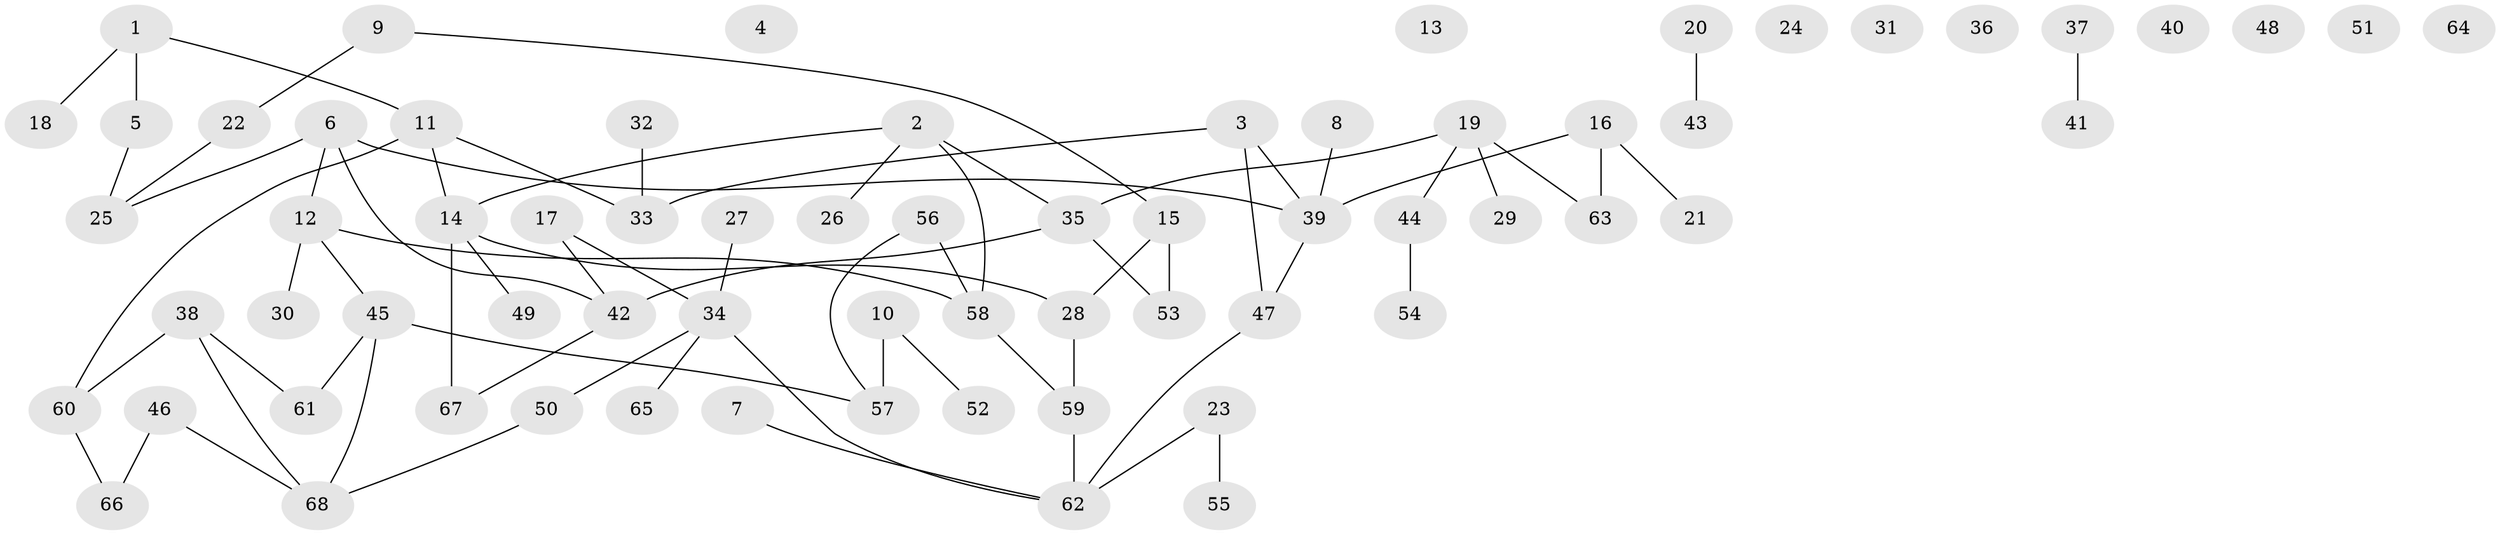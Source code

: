 // Generated by graph-tools (version 1.1) at 2025/00/03/09/25 03:00:50]
// undirected, 68 vertices, 72 edges
graph export_dot {
graph [start="1"]
  node [color=gray90,style=filled];
  1;
  2;
  3;
  4;
  5;
  6;
  7;
  8;
  9;
  10;
  11;
  12;
  13;
  14;
  15;
  16;
  17;
  18;
  19;
  20;
  21;
  22;
  23;
  24;
  25;
  26;
  27;
  28;
  29;
  30;
  31;
  32;
  33;
  34;
  35;
  36;
  37;
  38;
  39;
  40;
  41;
  42;
  43;
  44;
  45;
  46;
  47;
  48;
  49;
  50;
  51;
  52;
  53;
  54;
  55;
  56;
  57;
  58;
  59;
  60;
  61;
  62;
  63;
  64;
  65;
  66;
  67;
  68;
  1 -- 5;
  1 -- 11;
  1 -- 18;
  2 -- 14;
  2 -- 26;
  2 -- 35;
  2 -- 58;
  3 -- 33;
  3 -- 39;
  3 -- 47;
  5 -- 25;
  6 -- 12;
  6 -- 25;
  6 -- 39;
  6 -- 42;
  7 -- 62;
  8 -- 39;
  9 -- 15;
  9 -- 22;
  10 -- 52;
  10 -- 57;
  11 -- 14;
  11 -- 33;
  11 -- 60;
  12 -- 30;
  12 -- 45;
  12 -- 58;
  14 -- 28;
  14 -- 49;
  14 -- 67;
  15 -- 28;
  15 -- 53;
  16 -- 21;
  16 -- 39;
  16 -- 63;
  17 -- 34;
  17 -- 42;
  19 -- 29;
  19 -- 35;
  19 -- 44;
  19 -- 63;
  20 -- 43;
  22 -- 25;
  23 -- 55;
  23 -- 62;
  27 -- 34;
  28 -- 59;
  32 -- 33;
  34 -- 50;
  34 -- 62;
  34 -- 65;
  35 -- 42;
  35 -- 53;
  37 -- 41;
  38 -- 60;
  38 -- 61;
  38 -- 68;
  39 -- 47;
  42 -- 67;
  44 -- 54;
  45 -- 57;
  45 -- 61;
  45 -- 68;
  46 -- 66;
  46 -- 68;
  47 -- 62;
  50 -- 68;
  56 -- 57;
  56 -- 58;
  58 -- 59;
  59 -- 62;
  60 -- 66;
}
